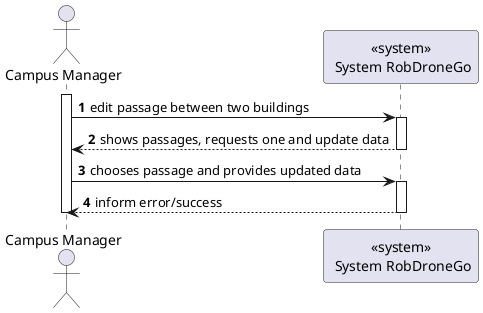 @startuml
autonumber

actor "Campus Manager" as usr

participant "<<system>>\n System RobDroneGo" as sys

activate usr
    usr -> sys : edit passage between two buildings
    activate sys
        sys --> usr : shows passages, requests one and update data
    deactivate sys

    usr -> sys : chooses passage and provides updated data
    activate sys
        sys --> usr : inform error/success
    deactivate sys
deactivate usr

@enduml

